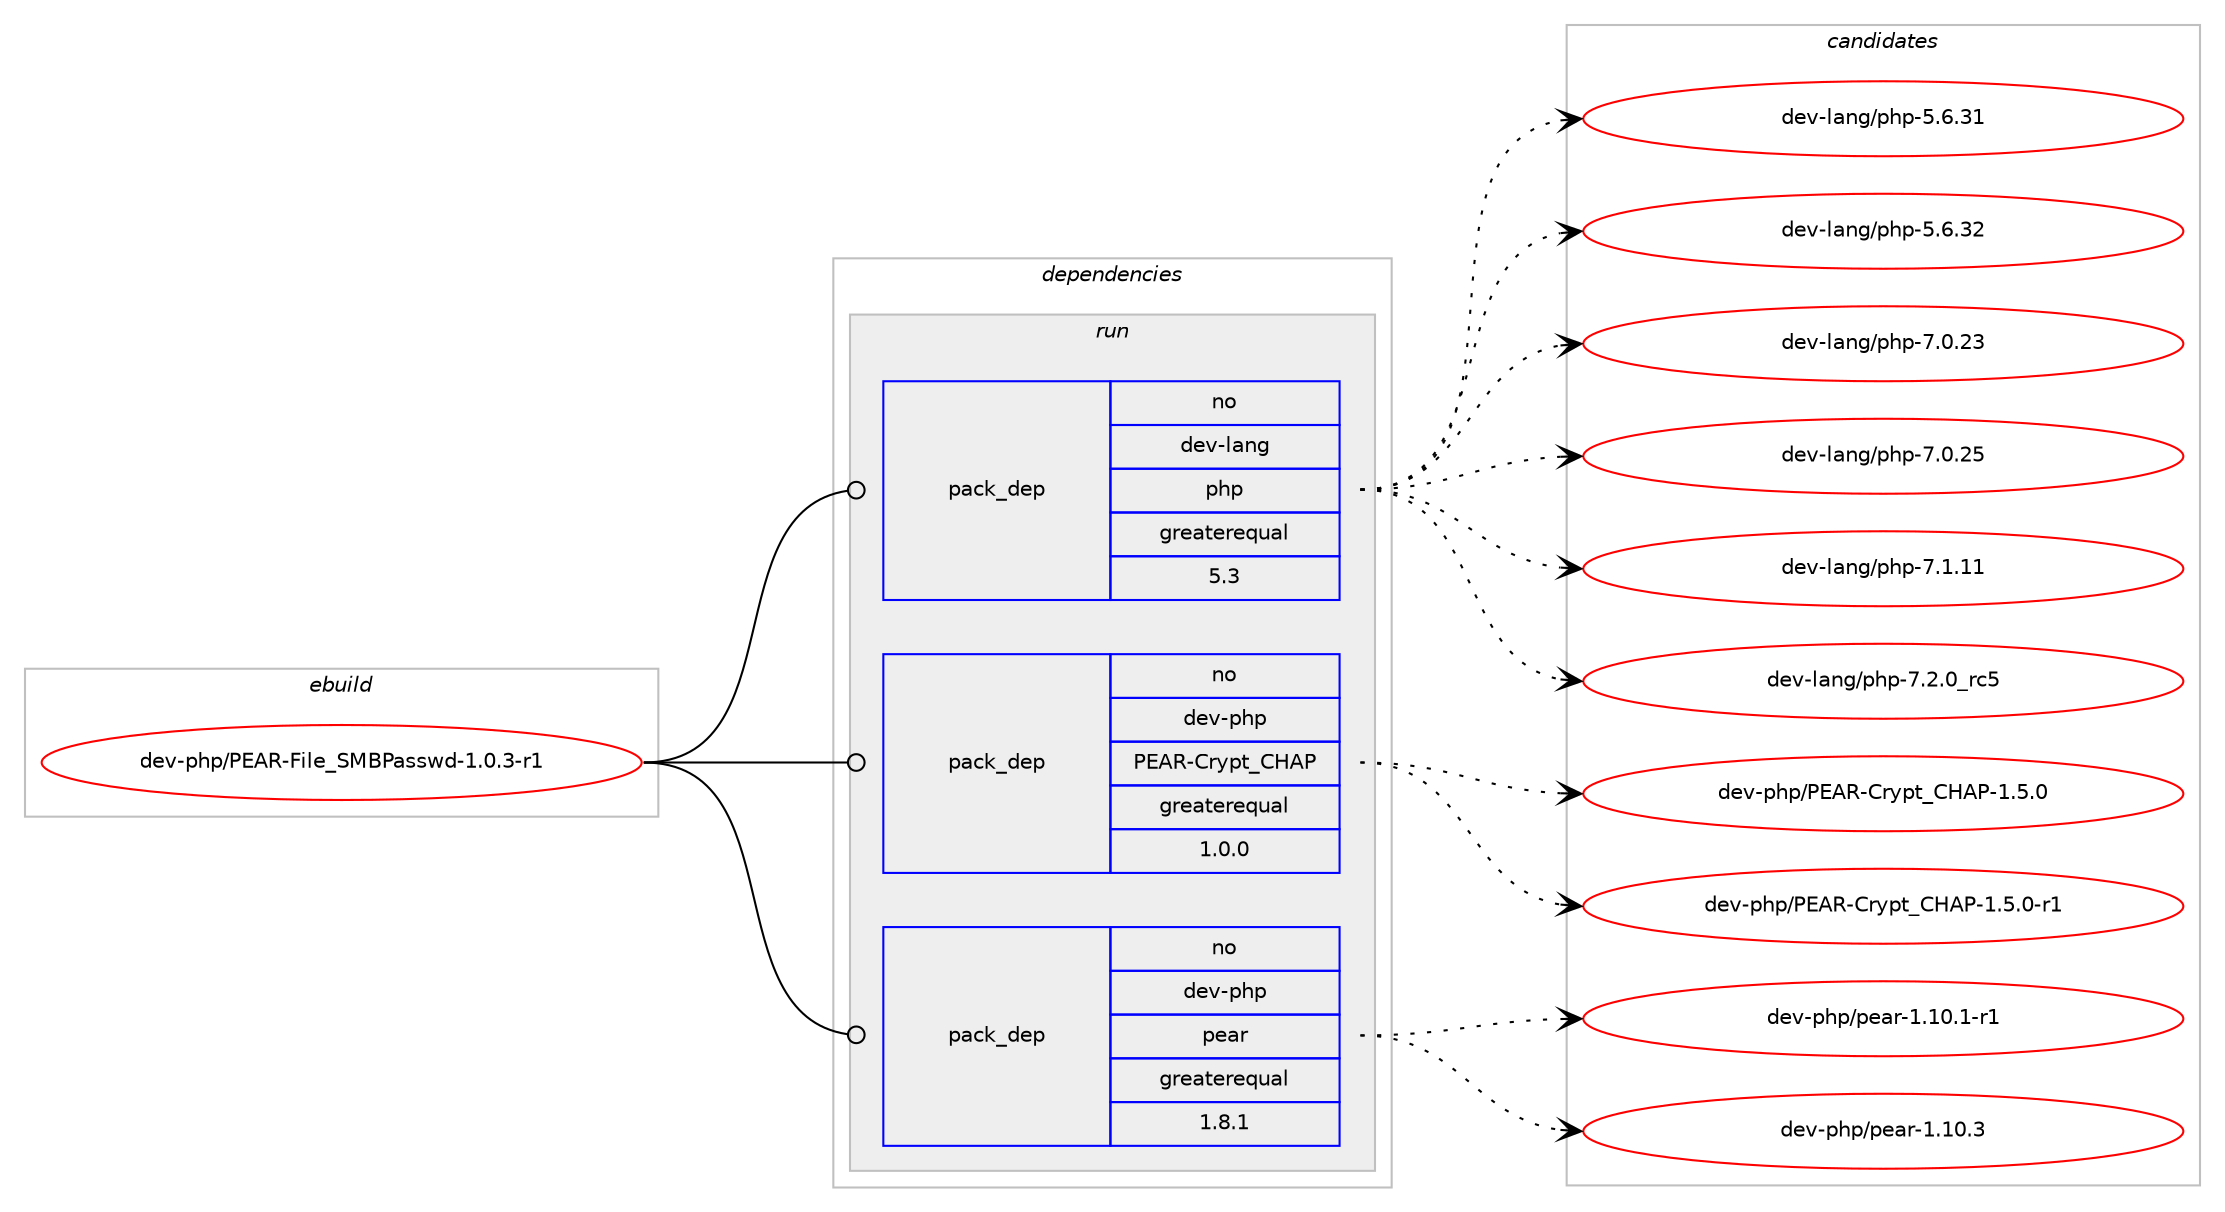 digraph prolog {

# *************
# Graph options
# *************

newrank=true;
concentrate=true;
compound=true;
graph [rankdir=LR,fontname=Helvetica,fontsize=10,ranksep=1.5];#, ranksep=2.5, nodesep=0.2];
edge  [arrowhead=vee];
node  [fontname=Helvetica,fontsize=10];

# **********
# The ebuild
# **********

subgraph cluster_leftcol {
color=gray;
rank=same;
label=<<i>ebuild</i>>;
id [label="dev-php/PEAR-File_SMBPasswd-1.0.3-r1", color=red, width=4, href="../dev-php/PEAR-File_SMBPasswd-1.0.3-r1.svg"];
}

# ****************
# The dependencies
# ****************

subgraph cluster_midcol {
color=gray;
label=<<i>dependencies</i>>;
subgraph cluster_compile {
fillcolor="#eeeeee";
style=filled;
label=<<i>compile</i>>;
}
subgraph cluster_compileandrun {
fillcolor="#eeeeee";
style=filled;
label=<<i>compile and run</i>>;
}
subgraph cluster_run {
fillcolor="#eeeeee";
style=filled;
label=<<i>run</i>>;
subgraph pack109848 {
dependency141891 [label=<<TABLE BORDER="0" CELLBORDER="1" CELLSPACING="0" CELLPADDING="4" WIDTH="220"><TR><TD ROWSPAN="6" CELLPADDING="30">pack_dep</TD></TR><TR><TD WIDTH="110">no</TD></TR><TR><TD>dev-lang</TD></TR><TR><TD>php</TD></TR><TR><TD>greaterequal</TD></TR><TR><TD>5.3</TD></TR></TABLE>>, shape=none, color=blue];
}
id:e -> dependency141891:w [weight=20,style="solid",arrowhead="odot"];
subgraph pack109849 {
dependency141892 [label=<<TABLE BORDER="0" CELLBORDER="1" CELLSPACING="0" CELLPADDING="4" WIDTH="220"><TR><TD ROWSPAN="6" CELLPADDING="30">pack_dep</TD></TR><TR><TD WIDTH="110">no</TD></TR><TR><TD>dev-php</TD></TR><TR><TD>PEAR-Crypt_CHAP</TD></TR><TR><TD>greaterequal</TD></TR><TR><TD>1.0.0</TD></TR></TABLE>>, shape=none, color=blue];
}
id:e -> dependency141892:w [weight=20,style="solid",arrowhead="odot"];
subgraph pack109850 {
dependency141893 [label=<<TABLE BORDER="0" CELLBORDER="1" CELLSPACING="0" CELLPADDING="4" WIDTH="220"><TR><TD ROWSPAN="6" CELLPADDING="30">pack_dep</TD></TR><TR><TD WIDTH="110">no</TD></TR><TR><TD>dev-php</TD></TR><TR><TD>pear</TD></TR><TR><TD>greaterequal</TD></TR><TR><TD>1.8.1</TD></TR></TABLE>>, shape=none, color=blue];
}
id:e -> dependency141893:w [weight=20,style="solid",arrowhead="odot"];
}
}

# **************
# The candidates
# **************

subgraph cluster_choices {
rank=same;
color=gray;
label=<<i>candidates</i>>;

subgraph choice109848 {
color=black;
nodesep=1;
choice10010111845108971101034711210411245534654465149 [label="dev-lang/php-5.6.31", color=red, width=4,href="../dev-lang/php-5.6.31.svg"];
choice10010111845108971101034711210411245534654465150 [label="dev-lang/php-5.6.32", color=red, width=4,href="../dev-lang/php-5.6.32.svg"];
choice10010111845108971101034711210411245554648465051 [label="dev-lang/php-7.0.23", color=red, width=4,href="../dev-lang/php-7.0.23.svg"];
choice10010111845108971101034711210411245554648465053 [label="dev-lang/php-7.0.25", color=red, width=4,href="../dev-lang/php-7.0.25.svg"];
choice10010111845108971101034711210411245554649464949 [label="dev-lang/php-7.1.11", color=red, width=4,href="../dev-lang/php-7.1.11.svg"];
choice100101118451089711010347112104112455546504648951149953 [label="dev-lang/php-7.2.0_rc5", color=red, width=4,href="../dev-lang/php-7.2.0_rc5.svg"];
dependency141891:e -> choice10010111845108971101034711210411245534654465149:w [style=dotted,weight="100"];
dependency141891:e -> choice10010111845108971101034711210411245534654465150:w [style=dotted,weight="100"];
dependency141891:e -> choice10010111845108971101034711210411245554648465051:w [style=dotted,weight="100"];
dependency141891:e -> choice10010111845108971101034711210411245554648465053:w [style=dotted,weight="100"];
dependency141891:e -> choice10010111845108971101034711210411245554649464949:w [style=dotted,weight="100"];
dependency141891:e -> choice100101118451089711010347112104112455546504648951149953:w [style=dotted,weight="100"];
}
subgraph choice109849 {
color=black;
nodesep=1;
choice10010111845112104112478069658245671141211121169567726580454946534648 [label="dev-php/PEAR-Crypt_CHAP-1.5.0", color=red, width=4,href="../dev-php/PEAR-Crypt_CHAP-1.5.0.svg"];
choice100101118451121041124780696582456711412111211695677265804549465346484511449 [label="dev-php/PEAR-Crypt_CHAP-1.5.0-r1", color=red, width=4,href="../dev-php/PEAR-Crypt_CHAP-1.5.0-r1.svg"];
dependency141892:e -> choice10010111845112104112478069658245671141211121169567726580454946534648:w [style=dotted,weight="100"];
dependency141892:e -> choice100101118451121041124780696582456711412111211695677265804549465346484511449:w [style=dotted,weight="100"];
}
subgraph choice109850 {
color=black;
nodesep=1;
choice100101118451121041124711210197114454946494846494511449 [label="dev-php/pear-1.10.1-r1", color=red, width=4,href="../dev-php/pear-1.10.1-r1.svg"];
choice10010111845112104112471121019711445494649484651 [label="dev-php/pear-1.10.3", color=red, width=4,href="../dev-php/pear-1.10.3.svg"];
dependency141893:e -> choice100101118451121041124711210197114454946494846494511449:w [style=dotted,weight="100"];
dependency141893:e -> choice10010111845112104112471121019711445494649484651:w [style=dotted,weight="100"];
}
}

}
